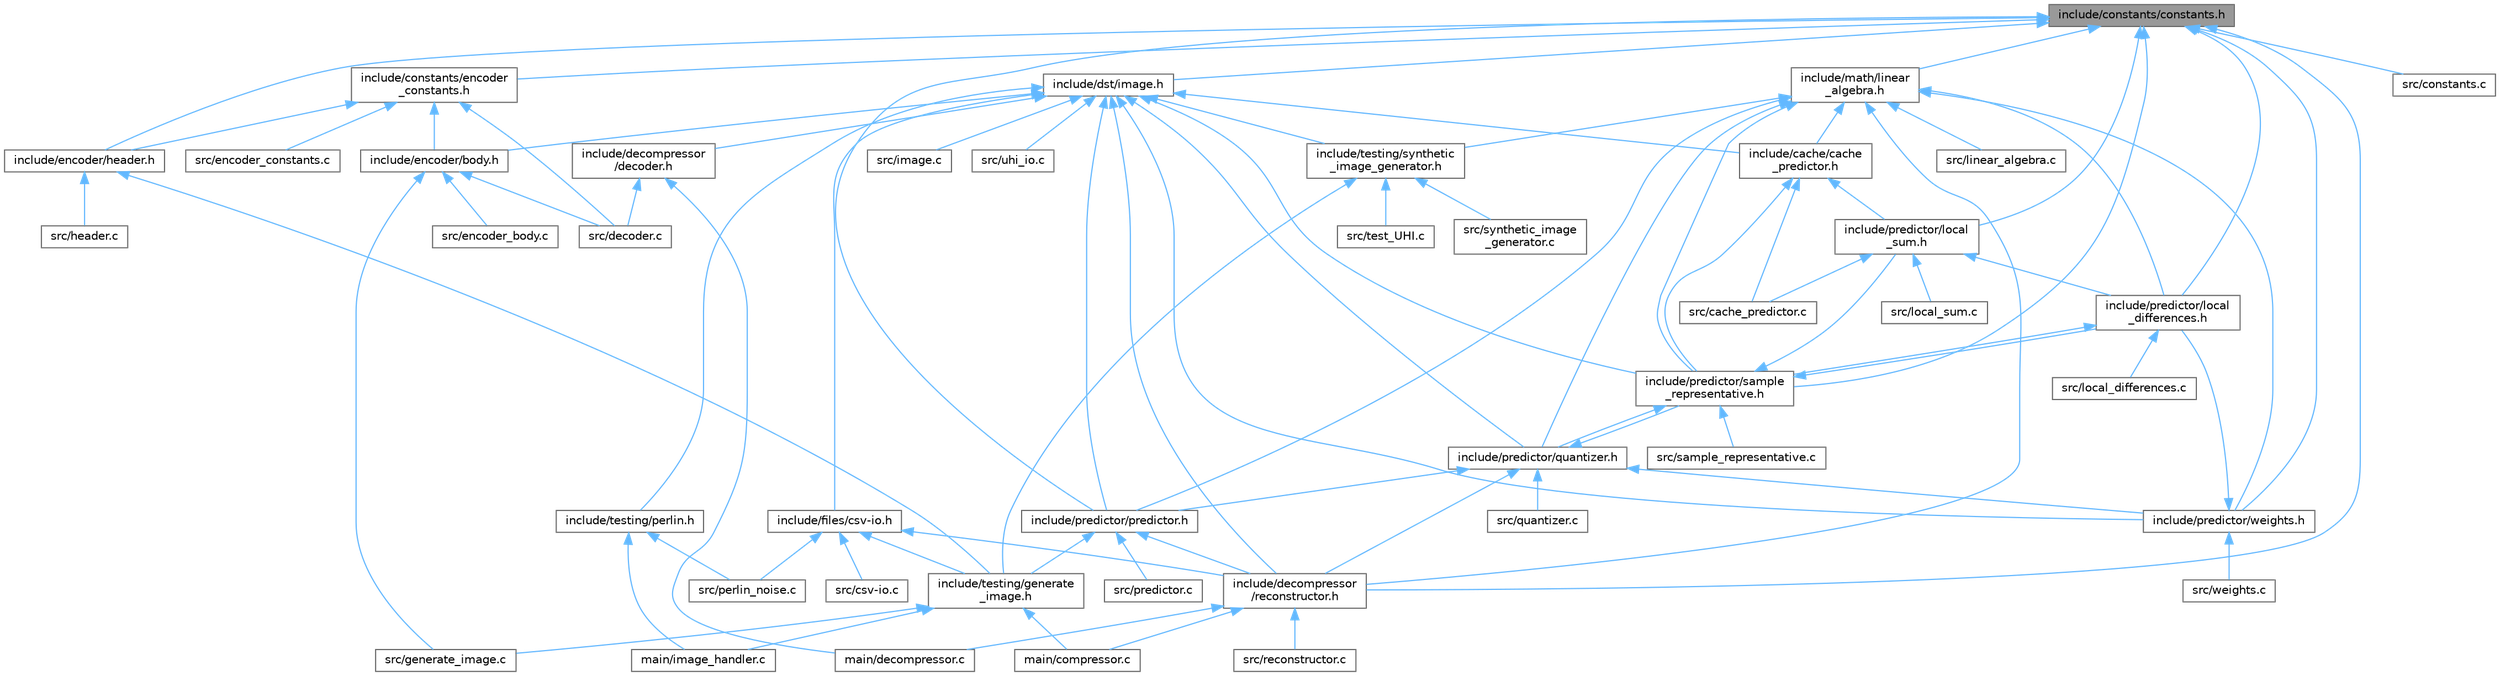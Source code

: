 digraph "include/constants/constants.h"
{
 // LATEX_PDF_SIZE
  bgcolor="transparent";
  edge [fontname=Helvetica,fontsize=10,labelfontname=Helvetica,labelfontsize=10];
  node [fontname=Helvetica,fontsize=10,shape=box,height=0.2,width=0.4];
  Node1 [id="Node000001",label="include/constants/constants.h",height=0.2,width=0.4,color="gray40", fillcolor="grey60", style="filled", fontcolor="black",tooltip=" "];
  Node1 -> Node2 [id="edge163_Node000001_Node000002",dir="back",color="steelblue1",style="solid",tooltip=" "];
  Node2 [id="Node000002",label="include/constants/encoder\l_constants.h",height=0.2,width=0.4,color="grey40", fillcolor="white", style="filled",URL="$d5/db1/a00140.html",tooltip=" "];
  Node2 -> Node3 [id="edge164_Node000002_Node000003",dir="back",color="steelblue1",style="solid",tooltip=" "];
  Node3 [id="Node000003",label="include/encoder/body.h",height=0.2,width=0.4,color="grey40", fillcolor="white", style="filled",URL="$da/dec/a00080.html",tooltip=" "];
  Node3 -> Node4 [id="edge165_Node000003_Node000004",dir="back",color="steelblue1",style="solid",tooltip=" "];
  Node4 [id="Node000004",label="src/decoder.c",height=0.2,width=0.4,color="grey40", fillcolor="white", style="filled",URL="$d1/dc6/a00347.html",tooltip=" "];
  Node3 -> Node5 [id="edge166_Node000003_Node000005",dir="back",color="steelblue1",style="solid",tooltip=" "];
  Node5 [id="Node000005",label="src/encoder_body.c",height=0.2,width=0.4,color="grey40", fillcolor="white", style="filled",URL="$d9/dd6/a00272.html",tooltip=" "];
  Node3 -> Node6 [id="edge167_Node000003_Node000006",dir="back",color="steelblue1",style="solid",tooltip=" "];
  Node6 [id="Node000006",label="src/generate_image.c",height=0.2,width=0.4,color="grey40", fillcolor="white", style="filled",URL="$d3/d07/a00305.html",tooltip=" "];
  Node2 -> Node7 [id="edge168_Node000002_Node000007",dir="back",color="steelblue1",style="solid",tooltip=" "];
  Node7 [id="Node000007",label="include/encoder/header.h",height=0.2,width=0.4,color="grey40", fillcolor="white", style="filled",URL="$d1/d09/a00077.html",tooltip=" "];
  Node7 -> Node8 [id="edge169_Node000007_Node000008",dir="back",color="steelblue1",style="solid",tooltip=" "];
  Node8 [id="Node000008",label="include/testing/generate\l_image.h",height=0.2,width=0.4,color="grey40", fillcolor="white", style="filled",URL="$df/d03/a00062.html",tooltip=" "];
  Node8 -> Node9 [id="edge170_Node000008_Node000009",dir="back",color="steelblue1",style="solid",tooltip=" "];
  Node9 [id="Node000009",label="main/compressor.c",height=0.2,width=0.4,color="grey40", fillcolor="white", style="filled",URL="$d6/d2d/a00047.html",tooltip=" "];
  Node8 -> Node10 [id="edge171_Node000008_Node000010",dir="back",color="steelblue1",style="solid",tooltip=" "];
  Node10 [id="Node000010",label="main/image_handler.c",height=0.2,width=0.4,color="grey40", fillcolor="white", style="filled",URL="$dc/dee/a00053.html",tooltip=" "];
  Node8 -> Node6 [id="edge172_Node000008_Node000006",dir="back",color="steelblue1",style="solid",tooltip=" "];
  Node7 -> Node11 [id="edge173_Node000007_Node000011",dir="back",color="steelblue1",style="solid",tooltip=" "];
  Node11 [id="Node000011",label="src/header.c",height=0.2,width=0.4,color="grey40", fillcolor="white", style="filled",URL="$dc/d50/a00332.html",tooltip=" "];
  Node2 -> Node4 [id="edge174_Node000002_Node000004",dir="back",color="steelblue1",style="solid",tooltip=" "];
  Node2 -> Node12 [id="edge175_Node000002_Node000012",dir="back",color="steelblue1",style="solid",tooltip=" "];
  Node12 [id="Node000012",label="src/encoder_constants.c",height=0.2,width=0.4,color="grey40", fillcolor="white", style="filled",URL="$de/d55/a00323.html",tooltip=" "];
  Node1 -> Node13 [id="edge176_Node000001_Node000013",dir="back",color="steelblue1",style="solid",tooltip=" "];
  Node13 [id="Node000013",label="include/decompressor\l/reconstructor.h",height=0.2,width=0.4,color="grey40", fillcolor="white", style="filled",URL="$d4/d81/a00110.html",tooltip=" "];
  Node13 -> Node9 [id="edge177_Node000013_Node000009",dir="back",color="steelblue1",style="solid",tooltip=" "];
  Node13 -> Node14 [id="edge178_Node000013_Node000014",dir="back",color="steelblue1",style="solid",tooltip=" "];
  Node14 [id="Node000014",label="main/decompressor.c",height=0.2,width=0.4,color="grey40", fillcolor="white", style="filled",URL="$d5/de0/a00050.html",tooltip=" "];
  Node13 -> Node15 [id="edge179_Node000013_Node000015",dir="back",color="steelblue1",style="solid",tooltip=" "];
  Node15 [id="Node000015",label="src/reconstructor.c",height=0.2,width=0.4,color="grey40", fillcolor="white", style="filled",URL="$d3/d93/a00341.html",tooltip=" "];
  Node1 -> Node16 [id="edge180_Node000001_Node000016",dir="back",color="steelblue1",style="solid",tooltip=" "];
  Node16 [id="Node000016",label="include/dst/image.h",height=0.2,width=0.4,color="grey40", fillcolor="white", style="filled",URL="$d3/d00/a00113.html",tooltip=" "];
  Node16 -> Node17 [id="edge181_Node000016_Node000017",dir="back",color="steelblue1",style="solid",tooltip=" "];
  Node17 [id="Node000017",label="include/cache/cache\l_predictor.h",height=0.2,width=0.4,color="grey40", fillcolor="white", style="filled",URL="$db/db6/a00074.html",tooltip="Deprecated, Used as a buffer for debugging and temporary storage."];
  Node17 -> Node18 [id="edge182_Node000017_Node000018",dir="back",color="steelblue1",style="solid",tooltip=" "];
  Node18 [id="Node000018",label="include/predictor/local\l_sum.h",height=0.2,width=0.4,color="grey40", fillcolor="white", style="filled",URL="$df/d98/a00107.html",tooltip=" "];
  Node18 -> Node19 [id="edge183_Node000018_Node000019",dir="back",color="steelblue1",style="solid",tooltip=" "];
  Node19 [id="Node000019",label="include/predictor/local\l_differences.h",height=0.2,width=0.4,color="grey40", fillcolor="white", style="filled",URL="$d4/d3a/a00101.html",tooltip=" "];
  Node19 -> Node20 [id="edge184_Node000019_Node000020",dir="back",color="steelblue1",style="solid",tooltip=" "];
  Node20 [id="Node000020",label="include/predictor/sample\l_representative.h",height=0.2,width=0.4,color="grey40", fillcolor="white", style="filled",URL="$d1/dc1/a00092.html",tooltip=" "];
  Node20 -> Node19 [id="edge185_Node000020_Node000019",dir="back",color="steelblue1",style="solid",tooltip=" "];
  Node20 -> Node18 [id="edge186_Node000020_Node000018",dir="back",color="steelblue1",style="solid",tooltip=" "];
  Node20 -> Node21 [id="edge187_Node000020_Node000021",dir="back",color="steelblue1",style="solid",tooltip=" "];
  Node21 [id="Node000021",label="include/predictor/quantizer.h",height=0.2,width=0.4,color="grey40", fillcolor="white", style="filled",URL="$d1/d44/a00098.html",tooltip=" "];
  Node21 -> Node13 [id="edge188_Node000021_Node000013",dir="back",color="steelblue1",style="solid",tooltip=" "];
  Node21 -> Node22 [id="edge189_Node000021_Node000022",dir="back",color="steelblue1",style="solid",tooltip=" "];
  Node22 [id="Node000022",label="include/predictor/predictor.h",height=0.2,width=0.4,color="grey40", fillcolor="white", style="filled",URL="$d0/dc2/a00104.html",tooltip=" "];
  Node22 -> Node13 [id="edge190_Node000022_Node000013",dir="back",color="steelblue1",style="solid",tooltip=" "];
  Node22 -> Node8 [id="edge191_Node000022_Node000008",dir="back",color="steelblue1",style="solid",tooltip=" "];
  Node22 -> Node23 [id="edge192_Node000022_Node000023",dir="back",color="steelblue1",style="solid",tooltip=" "];
  Node23 [id="Node000023",label="src/predictor.c",height=0.2,width=0.4,color="grey40", fillcolor="white", style="filled",URL="$d8/d8e/a00344.html",tooltip=" "];
  Node21 -> Node20 [id="edge193_Node000021_Node000020",dir="back",color="steelblue1",style="solid",tooltip=" "];
  Node21 -> Node24 [id="edge194_Node000021_Node000024",dir="back",color="steelblue1",style="solid",tooltip=" "];
  Node24 [id="Node000024",label="include/predictor/weights.h",height=0.2,width=0.4,color="grey40", fillcolor="white", style="filled",URL="$d9/d77/a00095.html",tooltip=" "];
  Node24 -> Node19 [id="edge195_Node000024_Node000019",dir="back",color="steelblue1",style="solid",tooltip=" "];
  Node24 -> Node25 [id="edge196_Node000024_Node000025",dir="back",color="steelblue1",style="solid",tooltip=" "];
  Node25 [id="Node000025",label="src/weights.c",height=0.2,width=0.4,color="grey40", fillcolor="white", style="filled",URL="$db/dc3/a00284.html",tooltip=" "];
  Node21 -> Node26 [id="edge197_Node000021_Node000026",dir="back",color="steelblue1",style="solid",tooltip=" "];
  Node26 [id="Node000026",label="src/quantizer.c",height=0.2,width=0.4,color="grey40", fillcolor="white", style="filled",URL="$d6/d7f/a00287.html",tooltip=" "];
  Node20 -> Node27 [id="edge198_Node000020_Node000027",dir="back",color="steelblue1",style="solid",tooltip=" "];
  Node27 [id="Node000027",label="src/sample_representative.c",height=0.2,width=0.4,color="grey40", fillcolor="white", style="filled",URL="$db/d7b/a00296.html",tooltip=" "];
  Node19 -> Node28 [id="edge199_Node000019_Node000028",dir="back",color="steelblue1",style="solid",tooltip=" "];
  Node28 [id="Node000028",label="src/local_differences.c",height=0.2,width=0.4,color="grey40", fillcolor="white", style="filled",URL="$da/de0/a00317.html",tooltip=" "];
  Node18 -> Node29 [id="edge200_Node000018_Node000029",dir="back",color="steelblue1",style="solid",tooltip=" "];
  Node29 [id="Node000029",label="src/cache_predictor.c",height=0.2,width=0.4,color="grey40", fillcolor="white", style="filled",URL="$df/d95/a00299.html",tooltip=" "];
  Node18 -> Node30 [id="edge201_Node000018_Node000030",dir="back",color="steelblue1",style="solid",tooltip=" "];
  Node30 [id="Node000030",label="src/local_sum.c",height=0.2,width=0.4,color="grey40", fillcolor="white", style="filled",URL="$d2/d04/a00281.html",tooltip=" "];
  Node17 -> Node20 [id="edge202_Node000017_Node000020",dir="back",color="steelblue1",style="solid",tooltip=" "];
  Node17 -> Node29 [id="edge203_Node000017_Node000029",dir="back",color="steelblue1",style="solid",tooltip=" "];
  Node16 -> Node31 [id="edge204_Node000016_Node000031",dir="back",color="steelblue1",style="solid",tooltip=" "];
  Node31 [id="Node000031",label="include/decompressor\l/decoder.h",height=0.2,width=0.4,color="grey40", fillcolor="white", style="filled",URL="$d3/d00/a00785.html",tooltip=" "];
  Node31 -> Node14 [id="edge205_Node000031_Node000014",dir="back",color="steelblue1",style="solid",tooltip=" "];
  Node31 -> Node4 [id="edge206_Node000031_Node000004",dir="back",color="steelblue1",style="solid",tooltip=" "];
  Node16 -> Node13 [id="edge207_Node000016_Node000013",dir="back",color="steelblue1",style="solid",tooltip=" "];
  Node16 -> Node3 [id="edge208_Node000016_Node000003",dir="back",color="steelblue1",style="solid",tooltip=" "];
  Node16 -> Node32 [id="edge209_Node000016_Node000032",dir="back",color="steelblue1",style="solid",tooltip=" "];
  Node32 [id="Node000032",label="include/files/csv-io.h",height=0.2,width=0.4,color="grey40", fillcolor="white", style="filled",URL="$dc/dfe/a00125.html",tooltip=" "];
  Node32 -> Node13 [id="edge210_Node000032_Node000013",dir="back",color="steelblue1",style="solid",tooltip=" "];
  Node32 -> Node8 [id="edge211_Node000032_Node000008",dir="back",color="steelblue1",style="solid",tooltip=" "];
  Node32 -> Node33 [id="edge212_Node000032_Node000033",dir="back",color="steelblue1",style="solid",tooltip=" "];
  Node33 [id="Node000033",label="src/csv-io.c",height=0.2,width=0.4,color="grey40", fillcolor="white", style="filled",URL="$df/da9/a00263.html",tooltip=" "];
  Node32 -> Node34 [id="edge213_Node000032_Node000034",dir="back",color="steelblue1",style="solid",tooltip=" "];
  Node34 [id="Node000034",label="src/perlin_noise.c",height=0.2,width=0.4,color="grey40", fillcolor="white", style="filled",URL="$d0/d61/a00302.html",tooltip=" "];
  Node16 -> Node22 [id="edge214_Node000016_Node000022",dir="back",color="steelblue1",style="solid",tooltip=" "];
  Node16 -> Node21 [id="edge215_Node000016_Node000021",dir="back",color="steelblue1",style="solid",tooltip=" "];
  Node16 -> Node20 [id="edge216_Node000016_Node000020",dir="back",color="steelblue1",style="solid",tooltip=" "];
  Node16 -> Node24 [id="edge217_Node000016_Node000024",dir="back",color="steelblue1",style="solid",tooltip=" "];
  Node16 -> Node35 [id="edge218_Node000016_Node000035",dir="back",color="steelblue1",style="solid",tooltip=" "];
  Node35 [id="Node000035",label="include/testing/perlin.h",height=0.2,width=0.4,color="grey40", fillcolor="white", style="filled",URL="$da/d24/a00068.html",tooltip=" "];
  Node35 -> Node10 [id="edge219_Node000035_Node000010",dir="back",color="steelblue1",style="solid",tooltip=" "];
  Node35 -> Node34 [id="edge220_Node000035_Node000034",dir="back",color="steelblue1",style="solid",tooltip=" "];
  Node16 -> Node36 [id="edge221_Node000016_Node000036",dir="back",color="steelblue1",style="solid",tooltip=" "];
  Node36 [id="Node000036",label="include/testing/synthetic\l_image_generator.h",height=0.2,width=0.4,color="grey40", fillcolor="white", style="filled",URL="$de/de1/a00065.html",tooltip=" "];
  Node36 -> Node8 [id="edge222_Node000036_Node000008",dir="back",color="steelblue1",style="solid",tooltip=" "];
  Node36 -> Node37 [id="edge223_Node000036_Node000037",dir="back",color="steelblue1",style="solid",tooltip=" "];
  Node37 [id="Node000037",label="src/synthetic_image\l_generator.c",height=0.2,width=0.4,color="grey40", fillcolor="white", style="filled",URL="$dd/d4e/a00329.html",tooltip=" "];
  Node36 -> Node38 [id="edge224_Node000036_Node000038",dir="back",color="steelblue1",style="solid",tooltip=" "];
  Node38 [id="Node000038",label="src/test_UHI.c",height=0.2,width=0.4,color="grey40", fillcolor="white", style="filled",URL="$d3/d5e/a00275.html",tooltip=" "];
  Node16 -> Node39 [id="edge225_Node000016_Node000039",dir="back",color="steelblue1",style="solid",tooltip=" "];
  Node39 [id="Node000039",label="src/image.c",height=0.2,width=0.4,color="grey40", fillcolor="white", style="filled",URL="$d0/d39/a00314.html",tooltip=" "];
  Node16 -> Node40 [id="edge226_Node000016_Node000040",dir="back",color="steelblue1",style="solid",tooltip=" "];
  Node40 [id="Node000040",label="src/uhi_io.c",height=0.2,width=0.4,color="grey40", fillcolor="white", style="filled",URL="$d1/d5d/a00311.html",tooltip=" "];
  Node1 -> Node7 [id="edge227_Node000001_Node000007",dir="back",color="steelblue1",style="solid",tooltip=" "];
  Node1 -> Node41 [id="edge228_Node000001_Node000041",dir="back",color="steelblue1",style="solid",tooltip=" "];
  Node41 [id="Node000041",label="include/math/linear\l_algebra.h",height=0.2,width=0.4,color="grey40", fillcolor="white", style="filled",URL="$da/d1e/a00149.html",tooltip=" "];
  Node41 -> Node17 [id="edge229_Node000041_Node000017",dir="back",color="steelblue1",style="solid",tooltip=" "];
  Node41 -> Node13 [id="edge230_Node000041_Node000013",dir="back",color="steelblue1",style="solid",tooltip=" "];
  Node41 -> Node19 [id="edge231_Node000041_Node000019",dir="back",color="steelblue1",style="solid",tooltip=" "];
  Node41 -> Node22 [id="edge232_Node000041_Node000022",dir="back",color="steelblue1",style="solid",tooltip=" "];
  Node41 -> Node21 [id="edge233_Node000041_Node000021",dir="back",color="steelblue1",style="solid",tooltip=" "];
  Node41 -> Node20 [id="edge234_Node000041_Node000020",dir="back",color="steelblue1",style="solid",tooltip=" "];
  Node41 -> Node24 [id="edge235_Node000041_Node000024",dir="back",color="steelblue1",style="solid",tooltip=" "];
  Node41 -> Node36 [id="edge236_Node000041_Node000036",dir="back",color="steelblue1",style="solid",tooltip=" "];
  Node41 -> Node42 [id="edge237_Node000041_Node000042",dir="back",color="steelblue1",style="solid",tooltip=" "];
  Node42 [id="Node000042",label="src/linear_algebra.c",height=0.2,width=0.4,color="grey40", fillcolor="white", style="filled",URL="$df/d91/a00335.html",tooltip=" "];
  Node1 -> Node19 [id="edge238_Node000001_Node000019",dir="back",color="steelblue1",style="solid",tooltip=" "];
  Node1 -> Node18 [id="edge239_Node000001_Node000018",dir="back",color="steelblue1",style="solid",tooltip=" "];
  Node1 -> Node22 [id="edge240_Node000001_Node000022",dir="back",color="steelblue1",style="solid",tooltip=" "];
  Node1 -> Node20 [id="edge241_Node000001_Node000020",dir="back",color="steelblue1",style="solid",tooltip=" "];
  Node1 -> Node24 [id="edge242_Node000001_Node000024",dir="back",color="steelblue1",style="solid",tooltip=" "];
  Node1 -> Node43 [id="edge243_Node000001_Node000043",dir="back",color="steelblue1",style="solid",tooltip=" "];
  Node43 [id="Node000043",label="src/constants.c",height=0.2,width=0.4,color="grey40", fillcolor="white", style="filled",URL="$de/d25/a00290.html",tooltip=" "];
}
